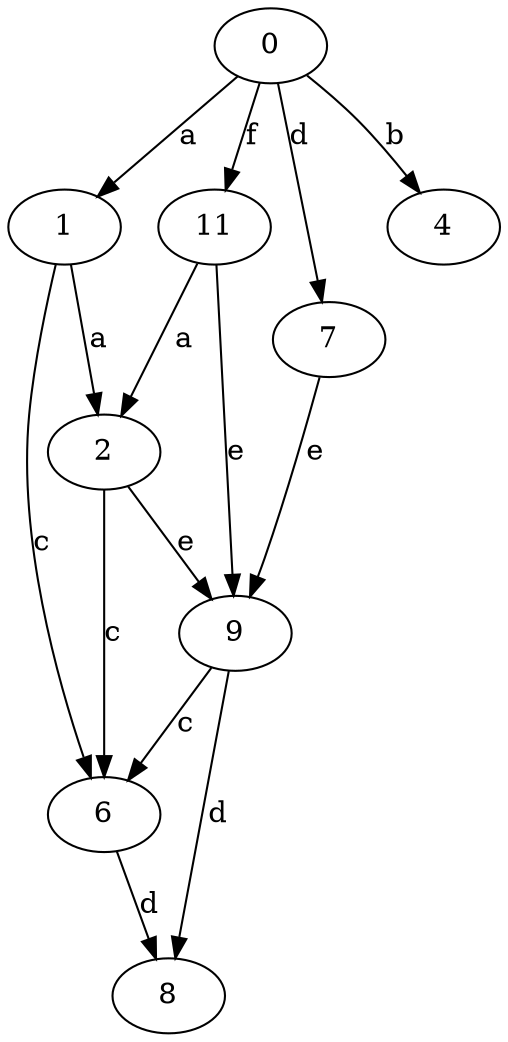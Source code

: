 strict digraph  {
1;
2;
0;
4;
6;
7;
8;
9;
11;
1 -> 2  [label=a];
1 -> 6  [label=c];
2 -> 6  [label=c];
2 -> 9  [label=e];
0 -> 1  [label=a];
0 -> 4  [label=b];
0 -> 7  [label=d];
0 -> 11  [label=f];
6 -> 8  [label=d];
7 -> 9  [label=e];
9 -> 6  [label=c];
9 -> 8  [label=d];
11 -> 2  [label=a];
11 -> 9  [label=e];
}
